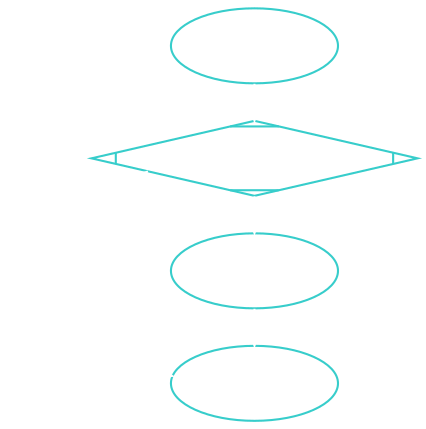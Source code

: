 digraph G {
  #dot -Tpng -Gsize=9,15\! -Gdpi=100  if.gv -o if.png && kitty icat if.png
  graph [
    fontname = "Monserrat",
    fontcolor="white",
    #bgcolor="black",
    bgcolor="transparent"
    penwidth=1.5,
    #newrank=true, # Permite alinear HEAD
    rankdir="LR"
    color=white
  ];
  node [
    fontcolor="white",
    fontname = "helvetica"
    color="#37CDCB"
  ];
  edge [
    fontcolor="white",
    color="white"
    fontname = "helvetica"
  ];

  e1 [label="Expr 1"]
  c1 [label="Condición" shape=Mdiamond]
  e2 [label="Expr 2"]
  e3 [label="Expr 3"]
  e1 -> c1;
  c1-> e2 [taillabel="True" labelfloat="t"];
  e2 -> e3;
  c1 -> e3 [taillabel="False" labeldistance=5.0];

  { rank = same; e1, c1, e2, e3; }
}
